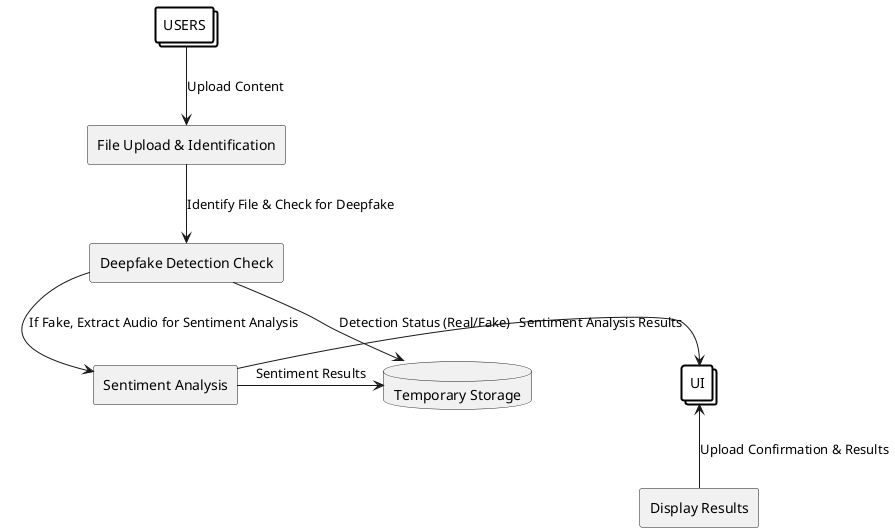 @startuml D:\NeuralNet\Level1.png
skinparam defaultTextAlignment center

' Define styles for collections
skinparam collections {
    BorderColor black
    BorderThickness 2
    BackgroundColor white
    ArrowColor Black
}

' External Entities
collections Users as "USERS"
collections UI as "UI"

' Processes
rectangle "File Upload & Identification" as FileUploadIdentification
rectangle "Deepfake Detection Check" as DeepfakeDetectionCheck
rectangle "Sentiment Analysis" as SentimentAnalysis
rectangle "Display Results" as DisplayResults

' Data Store
database "Temporary Storage" as TempStorage

' Data Flows
Users -down-> FileUploadIdentification : "Upload Content"
FileUploadIdentification -down-> DeepfakeDetectionCheck : "Identify File & Check for Deepfake"
DeepfakeDetectionCheck -down-> TempStorage : "Detection Status (Real/Fake)"
DeepfakeDetectionCheck -down-> SentimentAnalysis : "If Fake, Extract Audio for Sentiment Analysis"
SentimentAnalysis -right-> TempStorage : "Sentiment Results"
SentimentAnalysis -right-> UI : "Sentiment Analysis Results"
DisplayResults -up-> UI : "Upload Confirmation & Results"

@enduml